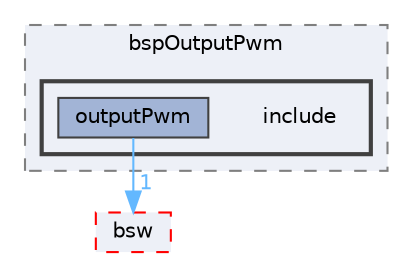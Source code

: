 digraph "include"
{
 // LATEX_PDF_SIZE
  bgcolor="transparent";
  edge [fontname=Helvetica,fontsize=10,labelfontname=Helvetica,labelfontsize=10];
  node [fontname=Helvetica,fontsize=10,shape=box,height=0.2,width=0.4];
  compound=true
  subgraph clusterdir_201aa5df6b7b546b2bbd2c609cbc02be {
    graph [ bgcolor="#edf0f7", pencolor="grey50", label="bspOutputPwm", fontname=Helvetica,fontsize=10 style="filled,dashed", URL="dir_201aa5df6b7b546b2bbd2c609cbc02be.html",tooltip=""]
  subgraph clusterdir_a1ac1b9a1b125a8428fc2c891e66713c {
    graph [ bgcolor="#edf0f7", pencolor="grey25", label="", fontname=Helvetica,fontsize=10 style="filled,bold", URL="dir_a1ac1b9a1b125a8428fc2c891e66713c.html",tooltip=""]
    dir_a1ac1b9a1b125a8428fc2c891e66713c [shape=plaintext, label="include"];
  dir_97f5d2eca441db30aadd400ce53119f1 [label="outputPwm", fillcolor="#a2b4d6", color="grey25", style="filled", URL="dir_97f5d2eca441db30aadd400ce53119f1.html",tooltip=""];
  }
  }
  dir_6d5c880d47bd8ed5a2539072056c02e0 [label="bsw", fillcolor="#edf0f7", color="red", style="filled,dashed", URL="dir_6d5c880d47bd8ed5a2539072056c02e0.html",tooltip=""];
  dir_97f5d2eca441db30aadd400ce53119f1->dir_6d5c880d47bd8ed5a2539072056c02e0 [headlabel="1", labeldistance=1.5 headhref="dir_000154_000030.html" href="dir_000154_000030.html" color="steelblue1" fontcolor="steelblue1"];
}
